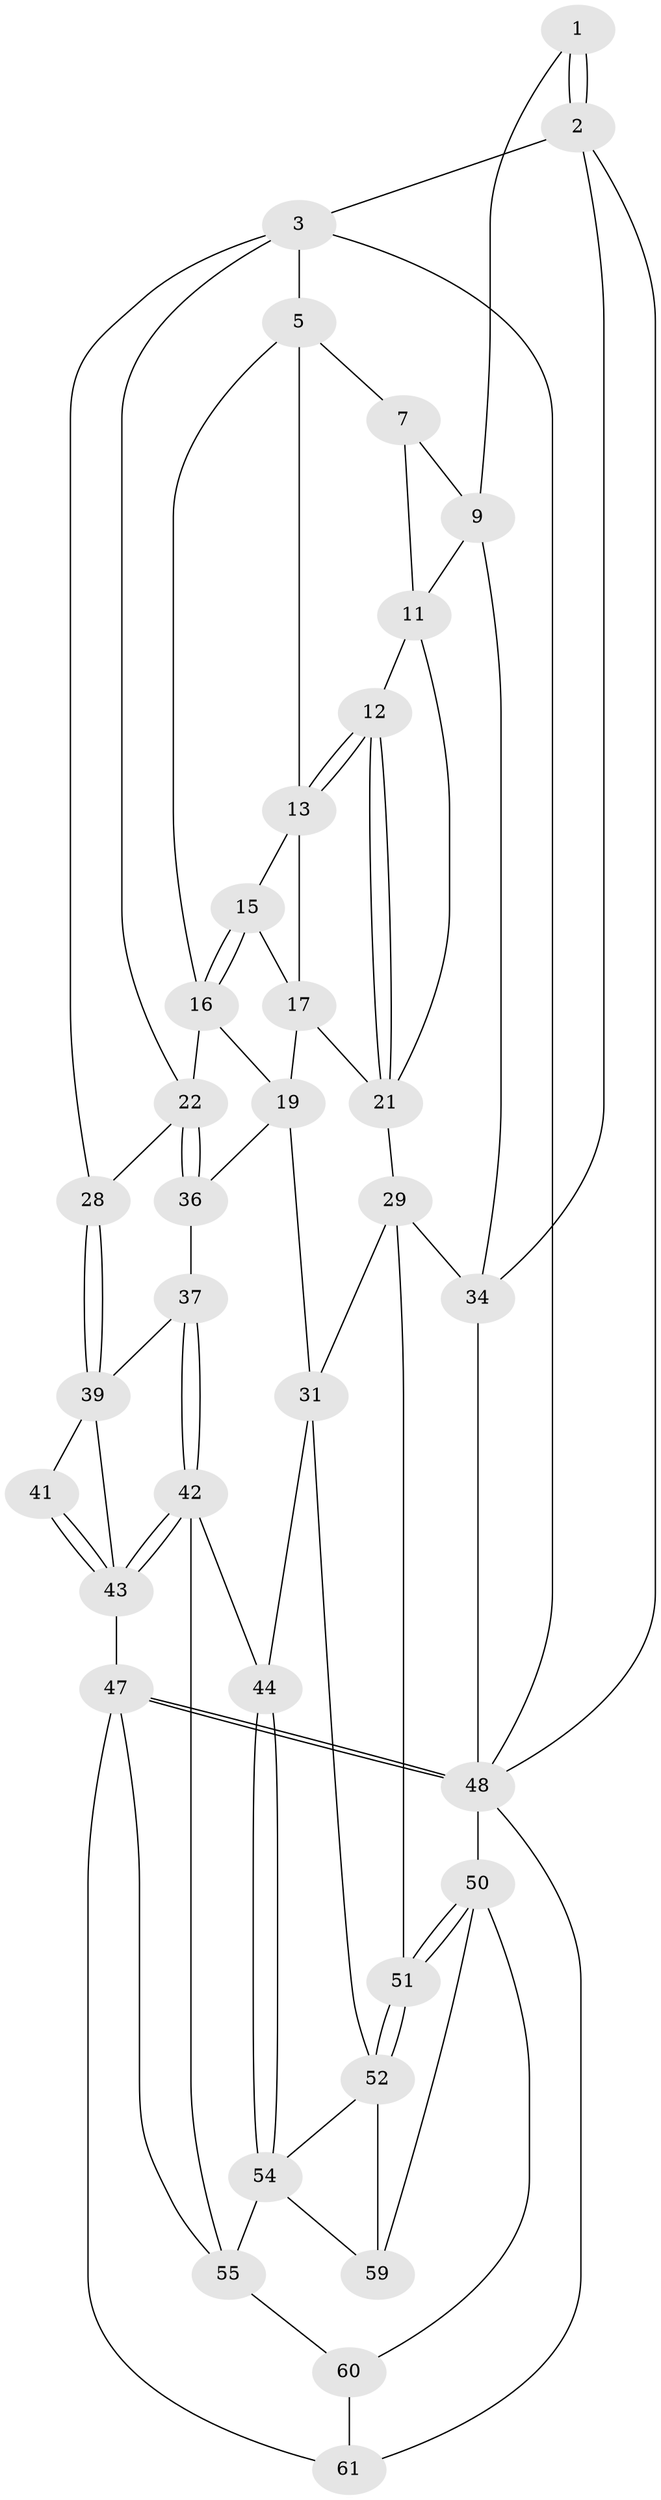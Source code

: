 // original degree distribution, {3: 0.046875, 6: 0.203125, 5: 0.546875, 4: 0.203125}
// Generated by graph-tools (version 1.1) at 2025/11/02/27/25 16:11:58]
// undirected, 36 vertices, 79 edges
graph export_dot {
graph [start="1"]
  node [color=gray90,style=filled];
  1 [pos="+1+0",super="+8"];
  2 [pos="+1+0",super="+24"];
  3 [pos="+0+0",super="+4"];
  5 [pos="+0.060787632556649616+0",super="+6"];
  7 [pos="+0.7508619097533787+0",super="+10"];
  9 [pos="+0.8445079054588936+0.1895824561792458",super="+27"];
  11 [pos="+0.7582572389463463+0.1791089475297753",super="+25"];
  12 [pos="+0.6684392178526459+0.16754907699091895"];
  13 [pos="+0.5594147695756356+0.027216870110073458",super="+14"];
  15 [pos="+0.39149142415403987+0.13533741265673782"];
  16 [pos="+0.33660580361884374+0.1395252982990516",super="+20"];
  17 [pos="+0.4671407680626648+0.15611949591936433",super="+18"];
  19 [pos="+0.47531418450683544+0.2938100806111577",super="+33"];
  21 [pos="+0.5389210486268412+0.2509359202261268",super="+26"];
  22 [pos="+0.2664199335762798+0.291253011339325",super="+23"];
  28 [pos="+0+0.15505961280540329"];
  29 [pos="+0.6429892633994079+0.5210797853270283",super="+30"];
  31 [pos="+0.6349420171640782+0.5258486957805032",super="+32"];
  34 [pos="+1+0.6382744252188532",super="+35"];
  36 [pos="+0.26794609745176723+0.37319046281891743"];
  37 [pos="+0.24616433825387293+0.3862175928548494",super="+38"];
  39 [pos="+0+0.16468712516901524",super="+40"];
  41 [pos="+0.11607239409591329+0.4378576439099428"];
  42 [pos="+0.19625033381782003+0.604579240289385",super="+45"];
  43 [pos="+0.017764743991452732+0.6404265336854377",super="+46"];
  44 [pos="+0.4686345810108938+0.5604500452824489"];
  47 [pos="+0+0.7413520967275561",super="+56"];
  48 [pos="+0+1",super="+49"];
  50 [pos="+1+1",super="+62"];
  51 [pos="+0.9501792676588096+1"];
  52 [pos="+0.8433650170952739+0.9679399803722066",super="+53"];
  54 [pos="+0.4891136760160707+0.7673803635390606",super="+57"];
  55 [pos="+0.29608494136141134+0.7958425719396119",super="+58"];
  59 [pos="+0.5104780800322899+0.8760692492659643"];
  60 [pos="+0.3769883013152892+1",super="+63"];
  61 [pos="+0.25220297917831963+0.9027051618235303",super="+64"];
  1 -- 2 [weight=2];
  1 -- 2;
  1 -- 9;
  2 -- 3;
  2 -- 48;
  2 -- 34;
  3 -- 28;
  3 -- 48;
  3 -- 5;
  3 -- 22;
  5 -- 16;
  5 -- 13;
  5 -- 7;
  7 -- 9;
  7 -- 11;
  9 -- 11;
  9 -- 34;
  11 -- 12;
  11 -- 21;
  12 -- 13;
  12 -- 13;
  12 -- 21;
  12 -- 21;
  13 -- 17;
  13 -- 15;
  15 -- 16;
  15 -- 16;
  15 -- 17;
  16 -- 19;
  16 -- 22;
  17 -- 19;
  17 -- 21;
  19 -- 36;
  19 -- 31;
  21 -- 29;
  22 -- 36;
  22 -- 36;
  22 -- 28;
  28 -- 39;
  28 -- 39;
  29 -- 51;
  29 -- 31;
  29 -- 34;
  31 -- 52;
  31 -- 44;
  34 -- 48;
  36 -- 37;
  37 -- 42;
  37 -- 42;
  37 -- 39;
  39 -- 41;
  39 -- 43;
  41 -- 43;
  41 -- 43;
  42 -- 43;
  42 -- 43;
  42 -- 44;
  42 -- 55;
  43 -- 47;
  44 -- 54;
  44 -- 54;
  47 -- 48;
  47 -- 48;
  47 -- 61;
  47 -- 55;
  48 -- 61;
  48 -- 50;
  50 -- 51;
  50 -- 51;
  50 -- 59;
  50 -- 60;
  51 -- 52;
  51 -- 52;
  52 -- 59;
  52 -- 54;
  54 -- 59;
  54 -- 55;
  55 -- 60;
  60 -- 61 [weight=2];
}
